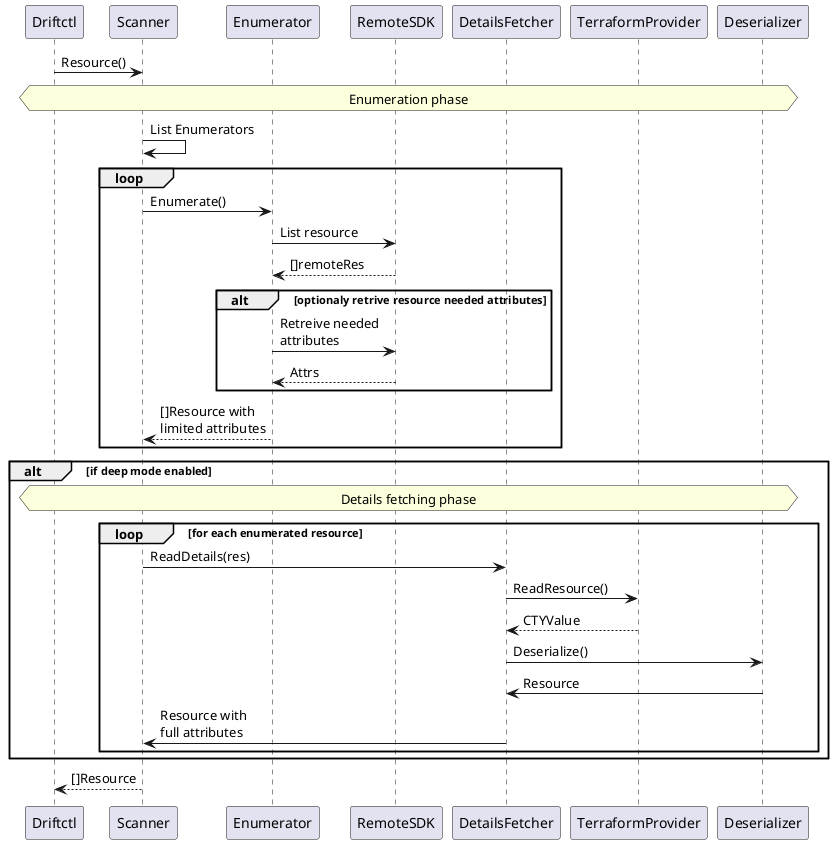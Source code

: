@startuml
Driftctl -> Scanner: Resource()
hnote across: Enumeration phase
Scanner -> Scanner: List Enumerators
loop
Scanner -> Enumerator: Enumerate()
Enumerator -> RemoteSDK: List resource
RemoteSDK --> Enumerator: []remoteRes
alt optionaly retrive resource needed attributes
Enumerator -> RemoteSDK: Retreive needed\nattributes
RemoteSDK --> Enumerator: Attrs
end
Enumerator --> Scanner: []Resource with\nlimited attributes
end
alt if deep mode enabled
hnote across: Details fetching phase
loop for each enumerated resource
Scanner -> DetailsFetcher: ReadDetails(res)
DetailsFetcher -> TerraformProvider: ReadResource()
TerraformProvider --> DetailsFetcher: CTYValue
DetailsFetcher -> Deserializer: Deserialize()
Deserializer -> DetailsFetcher: Resource
DetailsFetcher -> Scanner: Resource with\nfull attributes
end
end
Scanner --> Driftctl: []Resource
@enduml
